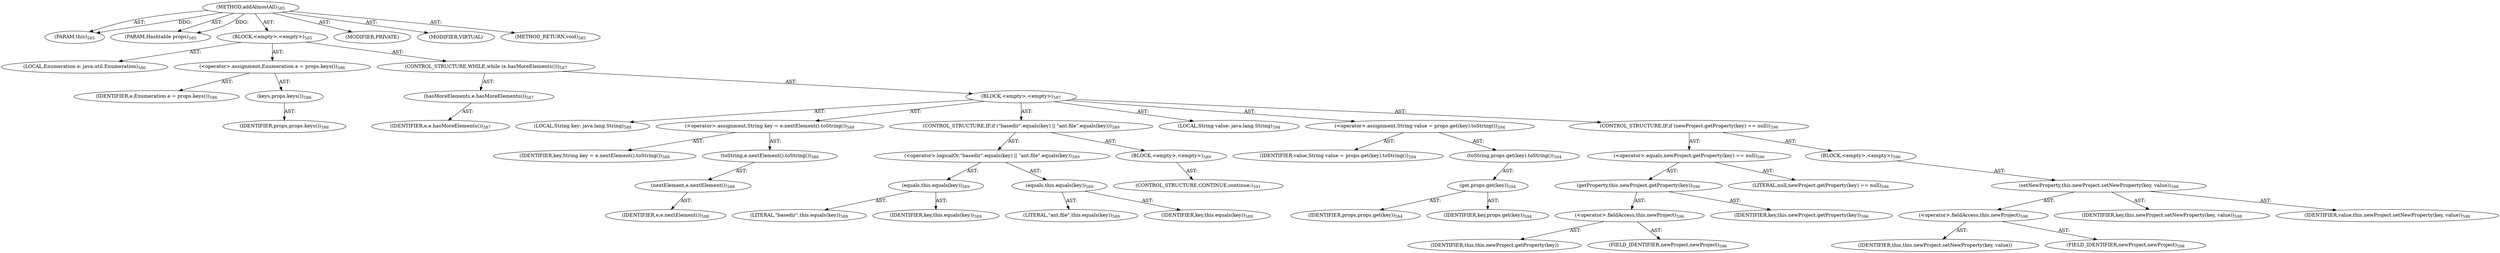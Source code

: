 digraph "addAlmostAll" {  
"111669149710" [label = <(METHOD,addAlmostAll)<SUB>585</SUB>> ]
"115964117024" [label = <(PARAM,this)<SUB>585</SUB>> ]
"115964117025" [label = <(PARAM,Hashtable props)<SUB>585</SUB>> ]
"25769803867" [label = <(BLOCK,&lt;empty&gt;,&lt;empty&gt;)<SUB>585</SUB>> ]
"94489280553" [label = <(LOCAL,Enumeration e: java.util.Enumeration)<SUB>586</SUB>> ]
"30064771505" [label = <(&lt;operator&gt;.assignment,Enumeration e = props.keys())<SUB>586</SUB>> ]
"68719477063" [label = <(IDENTIFIER,e,Enumeration e = props.keys())<SUB>586</SUB>> ]
"30064771506" [label = <(keys,props.keys())<SUB>586</SUB>> ]
"68719477064" [label = <(IDENTIFIER,props,props.keys())<SUB>586</SUB>> ]
"47244640327" [label = <(CONTROL_STRUCTURE,WHILE,while (e.hasMoreElements()))<SUB>587</SUB>> ]
"30064771507" [label = <(hasMoreElements,e.hasMoreElements())<SUB>587</SUB>> ]
"68719477065" [label = <(IDENTIFIER,e,e.hasMoreElements())<SUB>587</SUB>> ]
"25769803868" [label = <(BLOCK,&lt;empty&gt;,&lt;empty&gt;)<SUB>587</SUB>> ]
"94489280554" [label = <(LOCAL,String key: java.lang.String)<SUB>588</SUB>> ]
"30064771508" [label = <(&lt;operator&gt;.assignment,String key = e.nextElement().toString())<SUB>588</SUB>> ]
"68719477066" [label = <(IDENTIFIER,key,String key = e.nextElement().toString())<SUB>588</SUB>> ]
"30064771509" [label = <(toString,e.nextElement().toString())<SUB>588</SUB>> ]
"30064771510" [label = <(nextElement,e.nextElement())<SUB>588</SUB>> ]
"68719477067" [label = <(IDENTIFIER,e,e.nextElement())<SUB>588</SUB>> ]
"47244640328" [label = <(CONTROL_STRUCTURE,IF,if (&quot;basedir&quot;.equals(key) || &quot;ant.file&quot;.equals(key)))<SUB>589</SUB>> ]
"30064771511" [label = <(&lt;operator&gt;.logicalOr,&quot;basedir&quot;.equals(key) || &quot;ant.file&quot;.equals(key))<SUB>589</SUB>> ]
"30064771512" [label = <(equals,this.equals(key))<SUB>589</SUB>> ]
"90194313296" [label = <(LITERAL,&quot;basedir&quot;,this.equals(key))<SUB>589</SUB>> ]
"68719477068" [label = <(IDENTIFIER,key,this.equals(key))<SUB>589</SUB>> ]
"30064771513" [label = <(equals,this.equals(key))<SUB>589</SUB>> ]
"90194313297" [label = <(LITERAL,&quot;ant.file&quot;,this.equals(key))<SUB>589</SUB>> ]
"68719477069" [label = <(IDENTIFIER,key,this.equals(key))<SUB>589</SUB>> ]
"25769803869" [label = <(BLOCK,&lt;empty&gt;,&lt;empty&gt;)<SUB>589</SUB>> ]
"47244640329" [label = <(CONTROL_STRUCTURE,CONTINUE,continue;)<SUB>591</SUB>> ]
"94489280555" [label = <(LOCAL,String value: java.lang.String)<SUB>594</SUB>> ]
"30064771514" [label = <(&lt;operator&gt;.assignment,String value = props.get(key).toString())<SUB>594</SUB>> ]
"68719477070" [label = <(IDENTIFIER,value,String value = props.get(key).toString())<SUB>594</SUB>> ]
"30064771515" [label = <(toString,props.get(key).toString())<SUB>594</SUB>> ]
"30064771516" [label = <(get,props.get(key))<SUB>594</SUB>> ]
"68719477071" [label = <(IDENTIFIER,props,props.get(key))<SUB>594</SUB>> ]
"68719477072" [label = <(IDENTIFIER,key,props.get(key))<SUB>594</SUB>> ]
"47244640330" [label = <(CONTROL_STRUCTURE,IF,if (newProject.getProperty(key) == null))<SUB>596</SUB>> ]
"30064771517" [label = <(&lt;operator&gt;.equals,newProject.getProperty(key) == null)<SUB>596</SUB>> ]
"30064771518" [label = <(getProperty,this.newProject.getProperty(key))<SUB>596</SUB>> ]
"30064771519" [label = <(&lt;operator&gt;.fieldAccess,this.newProject)<SUB>596</SUB>> ]
"68719477073" [label = <(IDENTIFIER,this,this.newProject.getProperty(key))> ]
"55834574949" [label = <(FIELD_IDENTIFIER,newProject,newProject)<SUB>596</SUB>> ]
"68719477074" [label = <(IDENTIFIER,key,this.newProject.getProperty(key))<SUB>596</SUB>> ]
"90194313298" [label = <(LITERAL,null,newProject.getProperty(key) == null)<SUB>596</SUB>> ]
"25769803870" [label = <(BLOCK,&lt;empty&gt;,&lt;empty&gt;)<SUB>596</SUB>> ]
"30064771520" [label = <(setNewProperty,this.newProject.setNewProperty(key, value))<SUB>598</SUB>> ]
"30064771521" [label = <(&lt;operator&gt;.fieldAccess,this.newProject)<SUB>598</SUB>> ]
"68719477075" [label = <(IDENTIFIER,this,this.newProject.setNewProperty(key, value))> ]
"55834574950" [label = <(FIELD_IDENTIFIER,newProject,newProject)<SUB>598</SUB>> ]
"68719477076" [label = <(IDENTIFIER,key,this.newProject.setNewProperty(key, value))<SUB>598</SUB>> ]
"68719477077" [label = <(IDENTIFIER,value,this.newProject.setNewProperty(key, value))<SUB>598</SUB>> ]
"133143986215" [label = <(MODIFIER,PRIVATE)> ]
"133143986216" [label = <(MODIFIER,VIRTUAL)> ]
"128849018894" [label = <(METHOD_RETURN,void)<SUB>585</SUB>> ]
  "111669149710" -> "115964117024"  [ label = "AST: "] 
  "111669149710" -> "115964117025"  [ label = "AST: "] 
  "111669149710" -> "25769803867"  [ label = "AST: "] 
  "111669149710" -> "133143986215"  [ label = "AST: "] 
  "111669149710" -> "133143986216"  [ label = "AST: "] 
  "111669149710" -> "128849018894"  [ label = "AST: "] 
  "25769803867" -> "94489280553"  [ label = "AST: "] 
  "25769803867" -> "30064771505"  [ label = "AST: "] 
  "25769803867" -> "47244640327"  [ label = "AST: "] 
  "30064771505" -> "68719477063"  [ label = "AST: "] 
  "30064771505" -> "30064771506"  [ label = "AST: "] 
  "30064771506" -> "68719477064"  [ label = "AST: "] 
  "47244640327" -> "30064771507"  [ label = "AST: "] 
  "47244640327" -> "25769803868"  [ label = "AST: "] 
  "30064771507" -> "68719477065"  [ label = "AST: "] 
  "25769803868" -> "94489280554"  [ label = "AST: "] 
  "25769803868" -> "30064771508"  [ label = "AST: "] 
  "25769803868" -> "47244640328"  [ label = "AST: "] 
  "25769803868" -> "94489280555"  [ label = "AST: "] 
  "25769803868" -> "30064771514"  [ label = "AST: "] 
  "25769803868" -> "47244640330"  [ label = "AST: "] 
  "30064771508" -> "68719477066"  [ label = "AST: "] 
  "30064771508" -> "30064771509"  [ label = "AST: "] 
  "30064771509" -> "30064771510"  [ label = "AST: "] 
  "30064771510" -> "68719477067"  [ label = "AST: "] 
  "47244640328" -> "30064771511"  [ label = "AST: "] 
  "47244640328" -> "25769803869"  [ label = "AST: "] 
  "30064771511" -> "30064771512"  [ label = "AST: "] 
  "30064771511" -> "30064771513"  [ label = "AST: "] 
  "30064771512" -> "90194313296"  [ label = "AST: "] 
  "30064771512" -> "68719477068"  [ label = "AST: "] 
  "30064771513" -> "90194313297"  [ label = "AST: "] 
  "30064771513" -> "68719477069"  [ label = "AST: "] 
  "25769803869" -> "47244640329"  [ label = "AST: "] 
  "30064771514" -> "68719477070"  [ label = "AST: "] 
  "30064771514" -> "30064771515"  [ label = "AST: "] 
  "30064771515" -> "30064771516"  [ label = "AST: "] 
  "30064771516" -> "68719477071"  [ label = "AST: "] 
  "30064771516" -> "68719477072"  [ label = "AST: "] 
  "47244640330" -> "30064771517"  [ label = "AST: "] 
  "47244640330" -> "25769803870"  [ label = "AST: "] 
  "30064771517" -> "30064771518"  [ label = "AST: "] 
  "30064771517" -> "90194313298"  [ label = "AST: "] 
  "30064771518" -> "30064771519"  [ label = "AST: "] 
  "30064771518" -> "68719477074"  [ label = "AST: "] 
  "30064771519" -> "68719477073"  [ label = "AST: "] 
  "30064771519" -> "55834574949"  [ label = "AST: "] 
  "25769803870" -> "30064771520"  [ label = "AST: "] 
  "30064771520" -> "30064771521"  [ label = "AST: "] 
  "30064771520" -> "68719477076"  [ label = "AST: "] 
  "30064771520" -> "68719477077"  [ label = "AST: "] 
  "30064771521" -> "68719477075"  [ label = "AST: "] 
  "30064771521" -> "55834574950"  [ label = "AST: "] 
  "111669149710" -> "115964117024"  [ label = "DDG: "] 
  "111669149710" -> "115964117025"  [ label = "DDG: "] 
}
